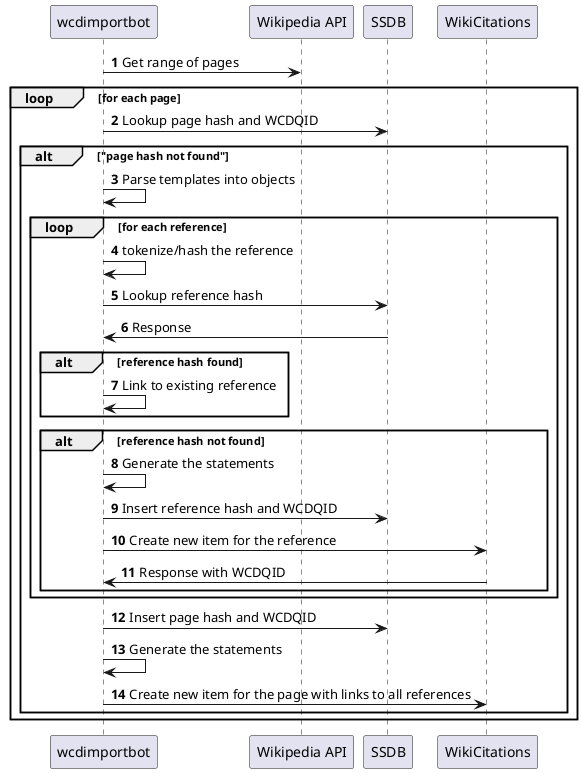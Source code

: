 @startuml
'https://plantuml.com/sequence-diagram

autonumber
wcdimportbot -> "Wikipedia API": Get range of pages
loop for each page
    wcdimportbot -> SSDB: Lookup page hash and WCDQID
    alt "page hash not found"
        wcdimportbot -> wcdimportbot: Parse templates into objects
        loop for each reference
            wcdimportbot -> wcdimportbot: tokenize/hash the reference
            wcdimportbot -> SSDB: Lookup reference hash
            SSDB -> wcdimportbot: Response
            alt reference hash found
                wcdimportbot -> wcdimportbot: Link to existing reference
            end
            alt reference hash not found
                wcdimportbot -> wcdimportbot: Generate the statements
                wcdimportbot -> SSDB: Insert reference hash and WCDQID
                wcdimportbot -> WikiCitations: Create new item for the reference
                WikiCitations -> wcdimportbot: Response with WCDQID
            end
        end
        wcdimportbot -> SSDB: Insert page hash and WCDQID
        wcdimportbot -> wcdimportbot: Generate the statements
        wcdimportbot -> WikiCitations: Create new item for the page with links to all references
    end
end
@enduml